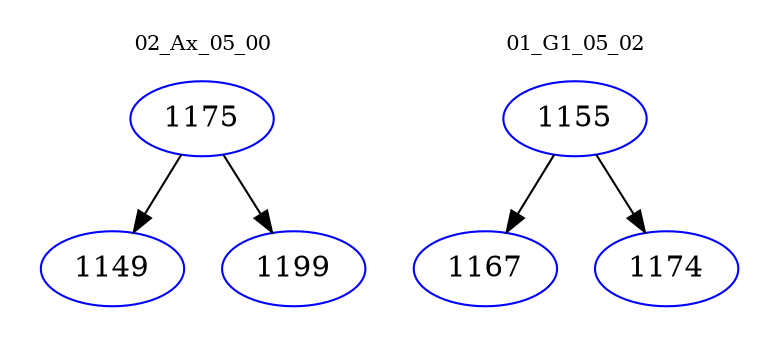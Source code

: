 digraph{
subgraph cluster_0 {
color = white
label = "02_Ax_05_00";
fontsize=10;
T0_1175 [label="1175", color="blue"]
T0_1175 -> T0_1149 [color="black"]
T0_1149 [label="1149", color="blue"]
T0_1175 -> T0_1199 [color="black"]
T0_1199 [label="1199", color="blue"]
}
subgraph cluster_1 {
color = white
label = "01_G1_05_02";
fontsize=10;
T1_1155 [label="1155", color="blue"]
T1_1155 -> T1_1167 [color="black"]
T1_1167 [label="1167", color="blue"]
T1_1155 -> T1_1174 [color="black"]
T1_1174 [label="1174", color="blue"]
}
}
